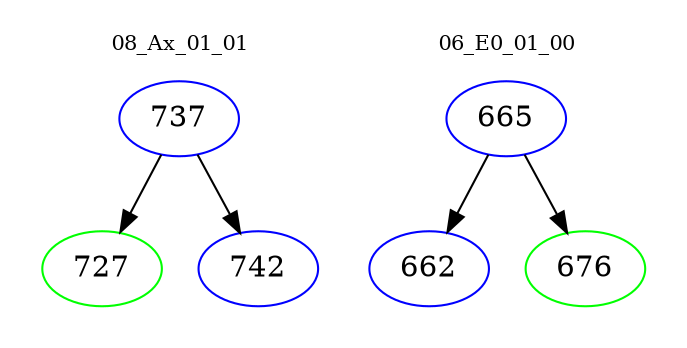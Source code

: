 digraph{
subgraph cluster_0 {
color = white
label = "08_Ax_01_01";
fontsize=10;
T0_737 [label="737", color="blue"]
T0_737 -> T0_727 [color="black"]
T0_727 [label="727", color="green"]
T0_737 -> T0_742 [color="black"]
T0_742 [label="742", color="blue"]
}
subgraph cluster_1 {
color = white
label = "06_E0_01_00";
fontsize=10;
T1_665 [label="665", color="blue"]
T1_665 -> T1_662 [color="black"]
T1_662 [label="662", color="blue"]
T1_665 -> T1_676 [color="black"]
T1_676 [label="676", color="green"]
}
}
